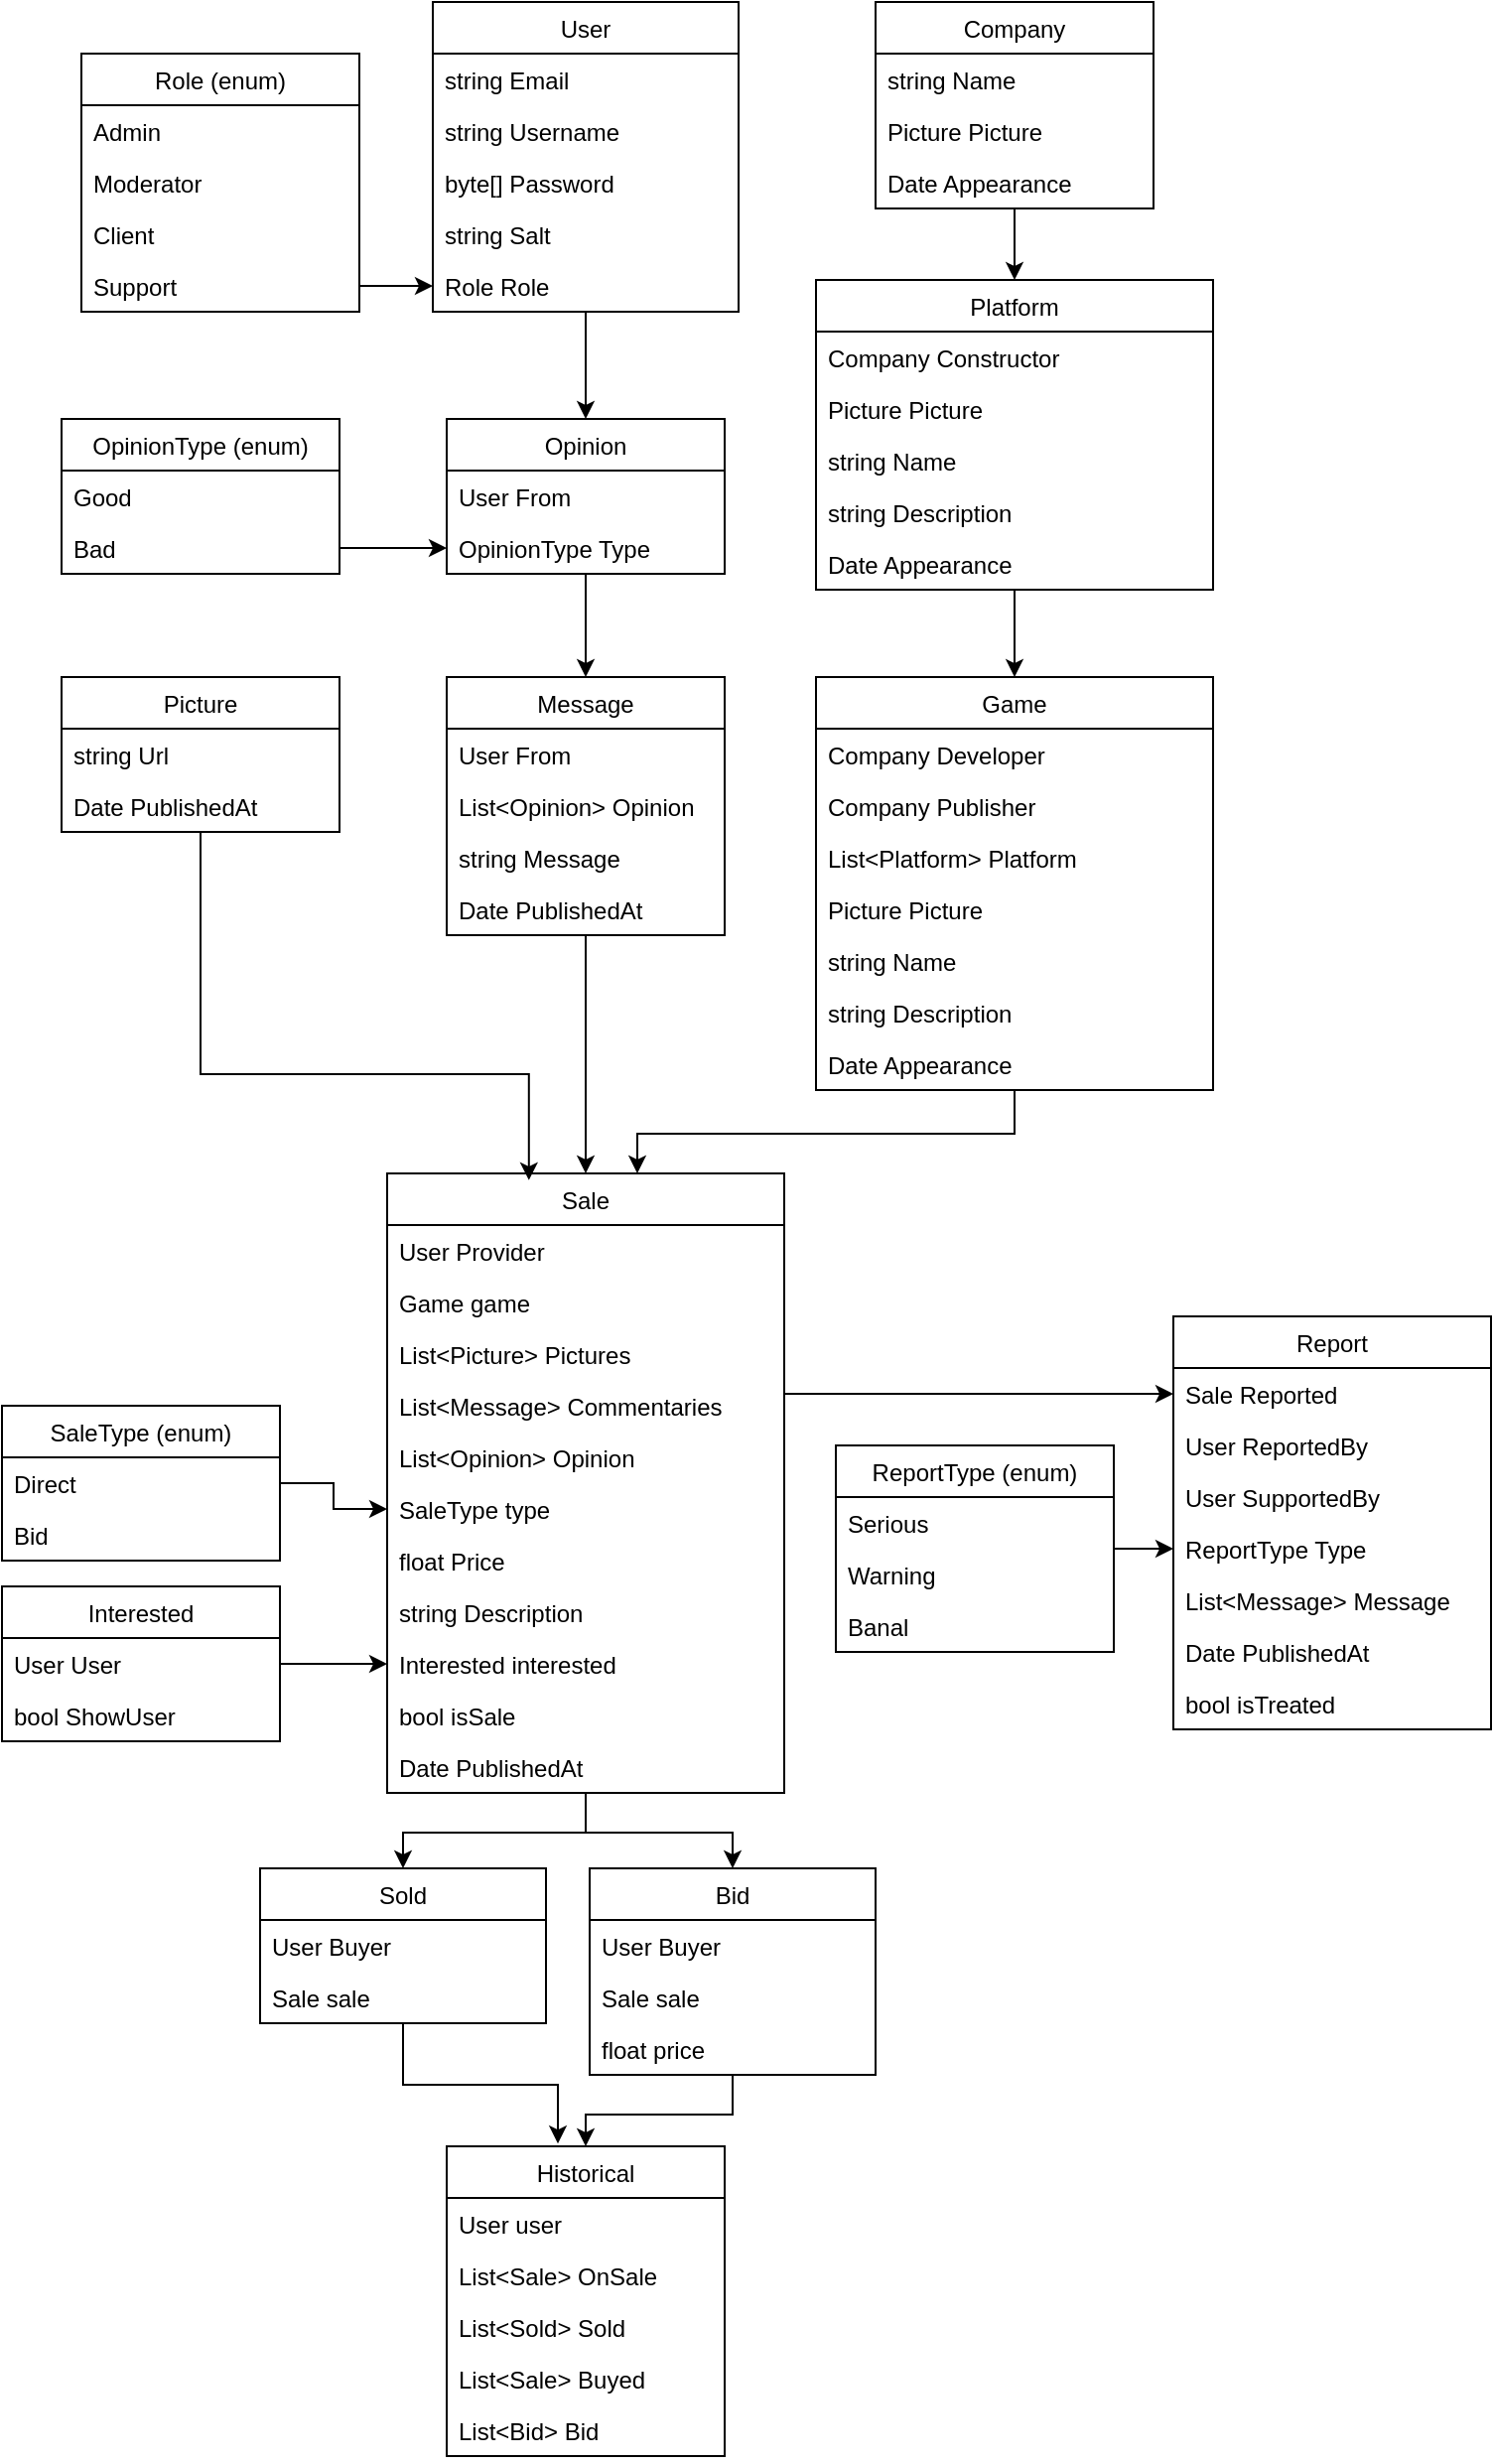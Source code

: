 <mxfile version="14.9.4" type="device"><diagram id="CEKAFxvbI02NU6FzPHKI" name="Page-1"><mxGraphModel dx="677" dy="378" grid="1" gridSize="10" guides="1" tooltips="1" connect="1" arrows="1" fold="1" page="1" pageScale="1" pageWidth="827" pageHeight="1169" math="0" shadow="0"><root><mxCell id="0"/><mxCell id="1" parent="0"/><mxCell id="6VuKeaSNESICk0ARf6II-124" style="edgeStyle=orthogonalEdgeStyle;rounded=0;orthogonalLoop=1;jettySize=auto;html=1;" edge="1" parent="1" source="6VuKeaSNESICk0ARf6II-13" target="6VuKeaSNESICk0ARf6II-59"><mxGeometry relative="1" as="geometry"/></mxCell><mxCell id="6VuKeaSNESICk0ARf6II-13" value="User" style="swimlane;fontStyle=0;childLayout=stackLayout;horizontal=1;startSize=26;horizontalStack=0;resizeParent=1;resizeParentMax=0;resizeLast=0;collapsible=1;marginBottom=0;" vertex="1" parent="1"><mxGeometry x="367" y="30" width="154" height="156" as="geometry"/></mxCell><mxCell id="6VuKeaSNESICk0ARf6II-14" value="string Email" style="text;strokeColor=none;fillColor=none;align=left;verticalAlign=top;spacingLeft=4;spacingRight=4;overflow=hidden;rotatable=0;points=[[0,0.5],[1,0.5]];portConstraint=eastwest;" vertex="1" parent="6VuKeaSNESICk0ARf6II-13"><mxGeometry y="26" width="154" height="26" as="geometry"/></mxCell><mxCell id="6VuKeaSNESICk0ARf6II-15" value="string Username" style="text;strokeColor=none;fillColor=none;align=left;verticalAlign=top;spacingLeft=4;spacingRight=4;overflow=hidden;rotatable=0;points=[[0,0.5],[1,0.5]];portConstraint=eastwest;" vertex="1" parent="6VuKeaSNESICk0ARf6II-13"><mxGeometry y="52" width="154" height="26" as="geometry"/></mxCell><mxCell id="6VuKeaSNESICk0ARf6II-16" value="byte[] Password" style="text;strokeColor=none;fillColor=none;align=left;verticalAlign=top;spacingLeft=4;spacingRight=4;overflow=hidden;rotatable=0;points=[[0,0.5],[1,0.5]];portConstraint=eastwest;" vertex="1" parent="6VuKeaSNESICk0ARf6II-13"><mxGeometry y="78" width="154" height="26" as="geometry"/></mxCell><mxCell id="6VuKeaSNESICk0ARf6II-122" value="string Salt" style="text;strokeColor=none;fillColor=none;align=left;verticalAlign=top;spacingLeft=4;spacingRight=4;overflow=hidden;rotatable=0;points=[[0,0.5],[1,0.5]];portConstraint=eastwest;" vertex="1" parent="6VuKeaSNESICk0ARf6II-13"><mxGeometry y="104" width="154" height="26" as="geometry"/></mxCell><mxCell id="6VuKeaSNESICk0ARf6II-17" value="Role Role" style="text;strokeColor=none;fillColor=none;align=left;verticalAlign=top;spacingLeft=4;spacingRight=4;overflow=hidden;rotatable=0;points=[[0,0.5],[1,0.5]];portConstraint=eastwest;" vertex="1" parent="6VuKeaSNESICk0ARf6II-13"><mxGeometry y="130" width="154" height="26" as="geometry"/></mxCell><mxCell id="6VuKeaSNESICk0ARf6II-22" value="Role (enum)" style="swimlane;fontStyle=0;childLayout=stackLayout;horizontal=1;startSize=26;horizontalStack=0;resizeParent=1;resizeParentMax=0;resizeLast=0;collapsible=1;marginBottom=0;" vertex="1" parent="1"><mxGeometry x="190" y="56" width="140" height="130" as="geometry"/></mxCell><mxCell id="6VuKeaSNESICk0ARf6II-23" value="Admin" style="text;strokeColor=none;fillColor=none;align=left;verticalAlign=top;spacingLeft=4;spacingRight=4;overflow=hidden;rotatable=0;points=[[0,0.5],[1,0.5]];portConstraint=eastwest;" vertex="1" parent="6VuKeaSNESICk0ARf6II-22"><mxGeometry y="26" width="140" height="26" as="geometry"/></mxCell><mxCell id="6VuKeaSNESICk0ARf6II-24" value="Moderator" style="text;strokeColor=none;fillColor=none;align=left;verticalAlign=top;spacingLeft=4;spacingRight=4;overflow=hidden;rotatable=0;points=[[0,0.5],[1,0.5]];portConstraint=eastwest;" vertex="1" parent="6VuKeaSNESICk0ARf6II-22"><mxGeometry y="52" width="140" height="26" as="geometry"/></mxCell><mxCell id="6VuKeaSNESICk0ARf6II-25" value="Client" style="text;strokeColor=none;fillColor=none;align=left;verticalAlign=top;spacingLeft=4;spacingRight=4;overflow=hidden;rotatable=0;points=[[0,0.5],[1,0.5]];portConstraint=eastwest;" vertex="1" parent="6VuKeaSNESICk0ARf6II-22"><mxGeometry y="78" width="140" height="26" as="geometry"/></mxCell><mxCell id="6VuKeaSNESICk0ARf6II-28" value="Support" style="text;strokeColor=none;fillColor=none;align=left;verticalAlign=top;spacingLeft=4;spacingRight=4;overflow=hidden;rotatable=0;points=[[0,0.5],[1,0.5]];portConstraint=eastwest;" vertex="1" parent="6VuKeaSNESICk0ARf6II-22"><mxGeometry y="104" width="140" height="26" as="geometry"/></mxCell><mxCell id="6VuKeaSNESICk0ARf6II-27" value="" style="endArrow=classic;html=1;exitX=1;exitY=0.5;exitDx=0;exitDy=0;entryX=0;entryY=0.5;entryDx=0;entryDy=0;" edge="1" parent="1" source="6VuKeaSNESICk0ARf6II-28" target="6VuKeaSNESICk0ARf6II-17"><mxGeometry width="50" height="50" relative="1" as="geometry"><mxPoint x="320" y="120" as="sourcePoint"/><mxPoint x="370" y="70" as="targetPoint"/></mxGeometry></mxCell><mxCell id="6VuKeaSNESICk0ARf6II-33" value="Historical" style="swimlane;fontStyle=0;childLayout=stackLayout;horizontal=1;startSize=26;horizontalStack=0;resizeParent=1;resizeParentMax=0;resizeLast=0;collapsible=1;marginBottom=0;" vertex="1" parent="1"><mxGeometry x="374" y="1110" width="140" height="156" as="geometry"/></mxCell><mxCell id="6VuKeaSNESICk0ARf6II-34" value="User user" style="text;strokeColor=none;fillColor=none;align=left;verticalAlign=top;spacingLeft=4;spacingRight=4;overflow=hidden;rotatable=0;points=[[0,0.5],[1,0.5]];portConstraint=eastwest;" vertex="1" parent="6VuKeaSNESICk0ARf6II-33"><mxGeometry y="26" width="140" height="26" as="geometry"/></mxCell><mxCell id="6VuKeaSNESICk0ARf6II-35" value="List&lt;Sale&gt; OnSale" style="text;strokeColor=none;fillColor=none;align=left;verticalAlign=top;spacingLeft=4;spacingRight=4;overflow=hidden;rotatable=0;points=[[0,0.5],[1,0.5]];portConstraint=eastwest;" vertex="1" parent="6VuKeaSNESICk0ARf6II-33"><mxGeometry y="52" width="140" height="26" as="geometry"/></mxCell><mxCell id="6VuKeaSNESICk0ARf6II-207" value="List&lt;Sold&gt; Sold" style="text;strokeColor=none;fillColor=none;align=left;verticalAlign=top;spacingLeft=4;spacingRight=4;overflow=hidden;rotatable=0;points=[[0,0.5],[1,0.5]];portConstraint=eastwest;" vertex="1" parent="6VuKeaSNESICk0ARf6II-33"><mxGeometry y="78" width="140" height="26" as="geometry"/></mxCell><mxCell id="6VuKeaSNESICk0ARf6II-36" value="List&lt;Sale&gt; Buyed" style="text;strokeColor=none;fillColor=none;align=left;verticalAlign=top;spacingLeft=4;spacingRight=4;overflow=hidden;rotatable=0;points=[[0,0.5],[1,0.5]];portConstraint=eastwest;" vertex="1" parent="6VuKeaSNESICk0ARf6II-33"><mxGeometry y="104" width="140" height="26" as="geometry"/></mxCell><mxCell id="6VuKeaSNESICk0ARf6II-202" value="List&lt;Bid&gt; Bid" style="text;strokeColor=none;fillColor=none;align=left;verticalAlign=top;spacingLeft=4;spacingRight=4;overflow=hidden;rotatable=0;points=[[0,0.5],[1,0.5]];portConstraint=eastwest;" vertex="1" parent="6VuKeaSNESICk0ARf6II-33"><mxGeometry y="130" width="140" height="26" as="geometry"/></mxCell><mxCell id="6VuKeaSNESICk0ARf6II-175" style="edgeStyle=orthogonalEdgeStyle;rounded=0;orthogonalLoop=1;jettySize=auto;html=1;entryX=0.5;entryY=0;entryDx=0;entryDy=0;" edge="1" parent="1" source="6VuKeaSNESICk0ARf6II-38" target="6VuKeaSNESICk0ARf6II-44"><mxGeometry relative="1" as="geometry"/></mxCell><mxCell id="6VuKeaSNESICk0ARf6II-185" style="edgeStyle=orthogonalEdgeStyle;rounded=0;orthogonalLoop=1;jettySize=auto;html=1;" edge="1" parent="1" source="6VuKeaSNESICk0ARf6II-38" target="6VuKeaSNESICk0ARf6II-141"><mxGeometry relative="1" as="geometry"><Array as="points"><mxPoint x="600" y="731"/><mxPoint x="600" y="731"/></Array></mxGeometry></mxCell><mxCell id="6VuKeaSNESICk0ARf6II-208" style="edgeStyle=orthogonalEdgeStyle;rounded=0;orthogonalLoop=1;jettySize=auto;html=1;entryX=0.5;entryY=0;entryDx=0;entryDy=0;" edge="1" parent="1" source="6VuKeaSNESICk0ARf6II-38" target="6VuKeaSNESICk0ARf6II-203"><mxGeometry relative="1" as="geometry"/></mxCell><mxCell id="6VuKeaSNESICk0ARf6II-38" value="Sale" style="swimlane;fontStyle=0;childLayout=stackLayout;horizontal=1;startSize=26;horizontalStack=0;resizeParent=1;resizeParentMax=0;resizeLast=0;collapsible=1;marginBottom=0;" vertex="1" parent="1"><mxGeometry x="344" y="620" width="200" height="312" as="geometry"/></mxCell><mxCell id="6VuKeaSNESICk0ARf6II-39" value="User Provider" style="text;strokeColor=none;fillColor=none;align=left;verticalAlign=top;spacingLeft=4;spacingRight=4;overflow=hidden;rotatable=0;points=[[0,0.5],[1,0.5]];portConstraint=eastwest;" vertex="1" parent="6VuKeaSNESICk0ARf6II-38"><mxGeometry y="26" width="200" height="26" as="geometry"/></mxCell><mxCell id="6VuKeaSNESICk0ARf6II-40" value="Game game" style="text;strokeColor=none;fillColor=none;align=left;verticalAlign=top;spacingLeft=4;spacingRight=4;overflow=hidden;rotatable=0;points=[[0,0.5],[1,0.5]];portConstraint=eastwest;" vertex="1" parent="6VuKeaSNESICk0ARf6II-38"><mxGeometry y="52" width="200" height="26" as="geometry"/></mxCell><mxCell id="6VuKeaSNESICk0ARf6II-41" value="List&lt;Picture&gt; Pictures" style="text;strokeColor=none;fillColor=none;align=left;verticalAlign=top;spacingLeft=4;spacingRight=4;overflow=hidden;rotatable=0;points=[[0,0.5],[1,0.5]];portConstraint=eastwest;" vertex="1" parent="6VuKeaSNESICk0ARf6II-38"><mxGeometry y="78" width="200" height="26" as="geometry"/></mxCell><mxCell id="6VuKeaSNESICk0ARf6II-50" value="List&lt;Message&gt; Commentaries" style="text;strokeColor=none;fillColor=none;align=left;verticalAlign=top;spacingLeft=4;spacingRight=4;overflow=hidden;rotatable=0;points=[[0,0.5],[1,0.5]];portConstraint=eastwest;" vertex="1" parent="6VuKeaSNESICk0ARf6II-38"><mxGeometry y="104" width="200" height="26" as="geometry"/></mxCell><mxCell id="6VuKeaSNESICk0ARf6II-196" value="List&lt;Opinion&gt; Opinion" style="text;strokeColor=none;fillColor=none;align=left;verticalAlign=top;spacingLeft=4;spacingRight=4;overflow=hidden;rotatable=0;points=[[0,0.5],[1,0.5]];portConstraint=eastwest;" vertex="1" parent="6VuKeaSNESICk0ARf6II-38"><mxGeometry y="130" width="200" height="26" as="geometry"/></mxCell><mxCell id="6VuKeaSNESICk0ARf6II-147" value="SaleType type" style="text;strokeColor=none;fillColor=none;align=left;verticalAlign=top;spacingLeft=4;spacingRight=4;overflow=hidden;rotatable=0;points=[[0,0.5],[1,0.5]];portConstraint=eastwest;" vertex="1" parent="6VuKeaSNESICk0ARf6II-38"><mxGeometry y="156" width="200" height="26" as="geometry"/></mxCell><mxCell id="6VuKeaSNESICk0ARf6II-178" value="float Price" style="text;strokeColor=none;fillColor=none;align=left;verticalAlign=top;spacingLeft=4;spacingRight=4;overflow=hidden;rotatable=0;points=[[0,0.5],[1,0.5]];portConstraint=eastwest;" vertex="1" parent="6VuKeaSNESICk0ARf6II-38"><mxGeometry y="182" width="200" height="26" as="geometry"/></mxCell><mxCell id="6VuKeaSNESICk0ARf6II-42" value="string Description" style="text;strokeColor=none;fillColor=none;align=left;verticalAlign=top;spacingLeft=4;spacingRight=4;overflow=hidden;rotatable=0;points=[[0,0.5],[1,0.5]];portConstraint=eastwest;" vertex="1" parent="6VuKeaSNESICk0ARf6II-38"><mxGeometry y="208" width="200" height="26" as="geometry"/></mxCell><mxCell id="6VuKeaSNESICk0ARf6II-200" value="Interested interested" style="text;strokeColor=none;fillColor=none;align=left;verticalAlign=top;spacingLeft=4;spacingRight=4;overflow=hidden;rotatable=0;points=[[0,0.5],[1,0.5]];portConstraint=eastwest;" vertex="1" parent="6VuKeaSNESICk0ARf6II-38"><mxGeometry y="234" width="200" height="26" as="geometry"/></mxCell><mxCell id="6VuKeaSNESICk0ARf6II-154" value="bool isSale" style="text;strokeColor=none;fillColor=none;align=left;verticalAlign=top;spacingLeft=4;spacingRight=4;overflow=hidden;rotatable=0;points=[[0,0.5],[1,0.5]];portConstraint=eastwest;" vertex="1" parent="6VuKeaSNESICk0ARf6II-38"><mxGeometry y="260" width="200" height="26" as="geometry"/></mxCell><mxCell id="6VuKeaSNESICk0ARf6II-197" value="Date PublishedAt" style="text;strokeColor=none;fillColor=none;align=left;verticalAlign=top;spacingLeft=4;spacingRight=4;overflow=hidden;rotatable=0;points=[[0,0.5],[1,0.5]];portConstraint=eastwest;" vertex="1" parent="6VuKeaSNESICk0ARf6II-38"><mxGeometry y="286" width="200" height="26" as="geometry"/></mxCell><mxCell id="6VuKeaSNESICk0ARf6II-173" style="edgeStyle=orthogonalEdgeStyle;rounded=0;orthogonalLoop=1;jettySize=auto;html=1;entryX=0.5;entryY=0;entryDx=0;entryDy=0;" edge="1" parent="1" source="6VuKeaSNESICk0ARf6II-44" target="6VuKeaSNESICk0ARf6II-33"><mxGeometry relative="1" as="geometry"/></mxCell><mxCell id="6VuKeaSNESICk0ARf6II-44" value="Bid" style="swimlane;fontStyle=0;childLayout=stackLayout;horizontal=1;startSize=26;horizontalStack=0;resizeParent=1;resizeParentMax=0;resizeLast=0;collapsible=1;marginBottom=0;" vertex="1" parent="1"><mxGeometry x="446" y="970" width="144" height="104" as="geometry"/></mxCell><mxCell id="6VuKeaSNESICk0ARf6II-45" value="User Buyer" style="text;strokeColor=none;fillColor=none;align=left;verticalAlign=top;spacingLeft=4;spacingRight=4;overflow=hidden;rotatable=0;points=[[0,0.5],[1,0.5]];portConstraint=eastwest;" vertex="1" parent="6VuKeaSNESICk0ARf6II-44"><mxGeometry y="26" width="144" height="26" as="geometry"/></mxCell><mxCell id="6VuKeaSNESICk0ARf6II-46" value="Sale sale" style="text;strokeColor=none;fillColor=none;align=left;verticalAlign=top;spacingLeft=4;spacingRight=4;overflow=hidden;rotatable=0;points=[[0,0.5],[1,0.5]];portConstraint=eastwest;" vertex="1" parent="6VuKeaSNESICk0ARf6II-44"><mxGeometry y="52" width="144" height="26" as="geometry"/></mxCell><mxCell id="6VuKeaSNESICk0ARf6II-206" value="float price" style="text;strokeColor=none;fillColor=none;align=left;verticalAlign=top;spacingLeft=4;spacingRight=4;overflow=hidden;rotatable=0;points=[[0,0.5],[1,0.5]];portConstraint=eastwest;" vertex="1" parent="6VuKeaSNESICk0ARf6II-44"><mxGeometry y="78" width="144" height="26" as="geometry"/></mxCell><mxCell id="6VuKeaSNESICk0ARf6II-94" style="edgeStyle=orthogonalEdgeStyle;rounded=0;orthogonalLoop=1;jettySize=auto;html=1;entryX=0.5;entryY=0;entryDx=0;entryDy=0;" edge="1" parent="1" source="6VuKeaSNESICk0ARf6II-59" target="6VuKeaSNESICk0ARf6II-74"><mxGeometry relative="1" as="geometry"/></mxCell><mxCell id="6VuKeaSNESICk0ARf6II-59" value="Opinion" style="swimlane;fontStyle=0;childLayout=stackLayout;horizontal=1;startSize=26;horizontalStack=0;resizeParent=1;resizeParentMax=0;resizeLast=0;collapsible=1;marginBottom=0;" vertex="1" parent="1"><mxGeometry x="374" y="240" width="140" height="78" as="geometry"/></mxCell><mxCell id="6VuKeaSNESICk0ARf6II-60" value="User From" style="text;strokeColor=none;fillColor=none;align=left;verticalAlign=top;spacingLeft=4;spacingRight=4;overflow=hidden;rotatable=0;points=[[0,0.5],[1,0.5]];portConstraint=eastwest;" vertex="1" parent="6VuKeaSNESICk0ARf6II-59"><mxGeometry y="26" width="140" height="26" as="geometry"/></mxCell><mxCell id="6VuKeaSNESICk0ARf6II-61" value="OpinionType Type" style="text;strokeColor=none;fillColor=none;align=left;verticalAlign=top;spacingLeft=4;spacingRight=4;overflow=hidden;rotatable=0;points=[[0,0.5],[1,0.5]];portConstraint=eastwest;" vertex="1" parent="6VuKeaSNESICk0ARf6II-59"><mxGeometry y="52" width="140" height="26" as="geometry"/></mxCell><mxCell id="6VuKeaSNESICk0ARf6II-67" value="OpinionType (enum)" style="swimlane;fontStyle=0;childLayout=stackLayout;horizontal=1;startSize=26;horizontalStack=0;resizeParent=1;resizeParentMax=0;resizeLast=0;collapsible=1;marginBottom=0;" vertex="1" parent="1"><mxGeometry x="180" y="240" width="140" height="78" as="geometry"/></mxCell><mxCell id="6VuKeaSNESICk0ARf6II-68" value="Good" style="text;strokeColor=none;fillColor=none;align=left;verticalAlign=top;spacingLeft=4;spacingRight=4;overflow=hidden;rotatable=0;points=[[0,0.5],[1,0.5]];portConstraint=eastwest;" vertex="1" parent="6VuKeaSNESICk0ARf6II-67"><mxGeometry y="26" width="140" height="26" as="geometry"/></mxCell><mxCell id="6VuKeaSNESICk0ARf6II-69" value="Bad" style="text;strokeColor=none;fillColor=none;align=left;verticalAlign=top;spacingLeft=4;spacingRight=4;overflow=hidden;rotatable=0;points=[[0,0.5],[1,0.5]];portConstraint=eastwest;" vertex="1" parent="6VuKeaSNESICk0ARf6II-67"><mxGeometry y="52" width="140" height="26" as="geometry"/></mxCell><mxCell id="6VuKeaSNESICk0ARf6II-72" value="" style="endArrow=classic;html=1;exitX=1;exitY=0.5;exitDx=0;exitDy=0;entryX=0;entryY=0.5;entryDx=0;entryDy=0;" edge="1" parent="1" source="6VuKeaSNESICk0ARf6II-69" target="6VuKeaSNESICk0ARf6II-61"><mxGeometry width="50" height="50" relative="1" as="geometry"><mxPoint x="290" y="187" as="sourcePoint"/><mxPoint x="370" y="187" as="targetPoint"/></mxGeometry></mxCell><mxCell id="6VuKeaSNESICk0ARf6II-177" style="edgeStyle=orthogonalEdgeStyle;rounded=0;orthogonalLoop=1;jettySize=auto;html=1;entryX=0.5;entryY=0;entryDx=0;entryDy=0;" edge="1" parent="1" source="6VuKeaSNESICk0ARf6II-74" target="6VuKeaSNESICk0ARf6II-38"><mxGeometry relative="1" as="geometry"/></mxCell><mxCell id="6VuKeaSNESICk0ARf6II-74" value="Message" style="swimlane;fontStyle=0;childLayout=stackLayout;horizontal=1;startSize=26;horizontalStack=0;resizeParent=1;resizeParentMax=0;resizeLast=0;collapsible=1;marginBottom=0;" vertex="1" parent="1"><mxGeometry x="374" y="370" width="140" height="130" as="geometry"/></mxCell><mxCell id="6VuKeaSNESICk0ARf6II-75" value="User From" style="text;strokeColor=none;fillColor=none;align=left;verticalAlign=top;spacingLeft=4;spacingRight=4;overflow=hidden;rotatable=0;points=[[0,0.5],[1,0.5]];portConstraint=eastwest;" vertex="1" parent="6VuKeaSNESICk0ARf6II-74"><mxGeometry y="26" width="140" height="26" as="geometry"/></mxCell><mxCell id="6VuKeaSNESICk0ARf6II-76" value="List&lt;Opinion&gt; Opinion" style="text;strokeColor=none;fillColor=none;align=left;verticalAlign=top;spacingLeft=4;spacingRight=4;overflow=hidden;rotatable=0;points=[[0,0.5],[1,0.5]];portConstraint=eastwest;" vertex="1" parent="6VuKeaSNESICk0ARf6II-74"><mxGeometry y="52" width="140" height="26" as="geometry"/></mxCell><mxCell id="6VuKeaSNESICk0ARf6II-77" value="string Message" style="text;strokeColor=none;fillColor=none;align=left;verticalAlign=top;spacingLeft=4;spacingRight=4;overflow=hidden;rotatable=0;points=[[0,0.5],[1,0.5]];portConstraint=eastwest;" vertex="1" parent="6VuKeaSNESICk0ARf6II-74"><mxGeometry y="78" width="140" height="26" as="geometry"/></mxCell><mxCell id="6VuKeaSNESICk0ARf6II-160" value="Date PublishedAt" style="text;strokeColor=none;fillColor=none;align=left;verticalAlign=top;spacingLeft=4;spacingRight=4;overflow=hidden;rotatable=0;points=[[0,0.5],[1,0.5]];portConstraint=eastwest;" vertex="1" parent="6VuKeaSNESICk0ARf6II-74"><mxGeometry y="104" width="140" height="26" as="geometry"/></mxCell><mxCell id="6VuKeaSNESICk0ARf6II-109" style="edgeStyle=orthogonalEdgeStyle;rounded=0;orthogonalLoop=1;jettySize=auto;html=1;entryX=0.5;entryY=0;entryDx=0;entryDy=0;" edge="1" parent="1" source="6VuKeaSNESICk0ARf6II-97" target="6VuKeaSNESICk0ARf6II-100"><mxGeometry relative="1" as="geometry"/></mxCell><mxCell id="6VuKeaSNESICk0ARf6II-97" value="Company" style="swimlane;fontStyle=0;childLayout=stackLayout;horizontal=1;startSize=26;horizontalStack=0;resizeParent=1;resizeParentMax=0;resizeLast=0;collapsible=1;marginBottom=0;" vertex="1" parent="1"><mxGeometry x="590" y="30" width="140" height="104" as="geometry"/></mxCell><mxCell id="6VuKeaSNESICk0ARf6II-98" value="string Name" style="text;strokeColor=none;fillColor=none;align=left;verticalAlign=top;spacingLeft=4;spacingRight=4;overflow=hidden;rotatable=0;points=[[0,0.5],[1,0.5]];portConstraint=eastwest;" vertex="1" parent="6VuKeaSNESICk0ARf6II-97"><mxGeometry y="26" width="140" height="26" as="geometry"/></mxCell><mxCell id="6VuKeaSNESICk0ARf6II-155" value="Picture Picture" style="text;strokeColor=none;fillColor=none;align=left;verticalAlign=top;spacingLeft=4;spacingRight=4;overflow=hidden;rotatable=0;points=[[0,0.5],[1,0.5]];portConstraint=eastwest;" vertex="1" parent="6VuKeaSNESICk0ARf6II-97"><mxGeometry y="52" width="140" height="26" as="geometry"/></mxCell><mxCell id="6VuKeaSNESICk0ARf6II-107" value="Date Appearance" style="text;strokeColor=none;fillColor=none;align=left;verticalAlign=top;spacingLeft=4;spacingRight=4;overflow=hidden;rotatable=0;points=[[0,0.5],[1,0.5]];portConstraint=eastwest;" vertex="1" parent="6VuKeaSNESICk0ARf6II-97"><mxGeometry y="78" width="140" height="26" as="geometry"/></mxCell><mxCell id="6VuKeaSNESICk0ARf6II-116" style="edgeStyle=orthogonalEdgeStyle;rounded=0;orthogonalLoop=1;jettySize=auto;html=1;entryX=0.5;entryY=0;entryDx=0;entryDy=0;" edge="1" parent="1" source="6VuKeaSNESICk0ARf6II-100" target="6VuKeaSNESICk0ARf6II-110"><mxGeometry relative="1" as="geometry"/></mxCell><mxCell id="6VuKeaSNESICk0ARf6II-100" value="Platform" style="swimlane;fontStyle=0;childLayout=stackLayout;horizontal=1;startSize=26;horizontalStack=0;resizeParent=1;resizeParentMax=0;resizeLast=0;collapsible=1;marginBottom=0;" vertex="1" parent="1"><mxGeometry x="560" y="170" width="200" height="156" as="geometry"/></mxCell><mxCell id="6VuKeaSNESICk0ARf6II-106" value="Company Constructor" style="text;strokeColor=none;fillColor=none;align=left;verticalAlign=top;spacingLeft=4;spacingRight=4;overflow=hidden;rotatable=0;points=[[0,0.5],[1,0.5]];portConstraint=eastwest;" vertex="1" parent="6VuKeaSNESICk0ARf6II-100"><mxGeometry y="26" width="200" height="26" as="geometry"/></mxCell><mxCell id="6VuKeaSNESICk0ARf6II-128" value="Picture Picture" style="text;strokeColor=none;fillColor=none;align=left;verticalAlign=top;spacingLeft=4;spacingRight=4;overflow=hidden;rotatable=0;points=[[0,0.5],[1,0.5]];portConstraint=eastwest;" vertex="1" parent="6VuKeaSNESICk0ARf6II-100"><mxGeometry y="52" width="200" height="26" as="geometry"/></mxCell><mxCell id="6VuKeaSNESICk0ARf6II-102" value="string Name" style="text;strokeColor=none;fillColor=none;align=left;verticalAlign=top;spacingLeft=4;spacingRight=4;overflow=hidden;rotatable=0;points=[[0,0.5],[1,0.5]];portConstraint=eastwest;" vertex="1" parent="6VuKeaSNESICk0ARf6II-100"><mxGeometry y="78" width="200" height="26" as="geometry"/></mxCell><mxCell id="6VuKeaSNESICk0ARf6II-103" value="string Description" style="text;strokeColor=none;fillColor=none;align=left;verticalAlign=top;spacingLeft=4;spacingRight=4;overflow=hidden;rotatable=0;points=[[0,0.5],[1,0.5]];portConstraint=eastwest;" vertex="1" parent="6VuKeaSNESICk0ARf6II-100"><mxGeometry y="104" width="200" height="26" as="geometry"/></mxCell><mxCell id="6VuKeaSNESICk0ARf6II-105" value="Date Appearance" style="text;strokeColor=none;fillColor=none;align=left;verticalAlign=top;spacingLeft=4;spacingRight=4;overflow=hidden;rotatable=0;points=[[0,0.5],[1,0.5]];portConstraint=eastwest;" vertex="1" parent="6VuKeaSNESICk0ARf6II-100"><mxGeometry y="130" width="200" height="26" as="geometry"/></mxCell><mxCell id="6VuKeaSNESICk0ARf6II-201" style="edgeStyle=orthogonalEdgeStyle;rounded=0;orthogonalLoop=1;jettySize=auto;html=1;entryX=0.63;entryY=0;entryDx=0;entryDy=0;entryPerimeter=0;" edge="1" parent="1" source="6VuKeaSNESICk0ARf6II-110" target="6VuKeaSNESICk0ARf6II-38"><mxGeometry relative="1" as="geometry"><Array as="points"><mxPoint x="660" y="600"/><mxPoint x="470" y="600"/></Array></mxGeometry></mxCell><mxCell id="6VuKeaSNESICk0ARf6II-110" value="Game" style="swimlane;fontStyle=0;childLayout=stackLayout;horizontal=1;startSize=26;horizontalStack=0;resizeParent=1;resizeParentMax=0;resizeLast=0;collapsible=1;marginBottom=0;" vertex="1" parent="1"><mxGeometry x="560" y="370" width="200" height="208" as="geometry"/></mxCell><mxCell id="6VuKeaSNESICk0ARf6II-111" value="Company Developer" style="text;strokeColor=none;fillColor=none;align=left;verticalAlign=top;spacingLeft=4;spacingRight=4;overflow=hidden;rotatable=0;points=[[0,0.5],[1,0.5]];portConstraint=eastwest;" vertex="1" parent="6VuKeaSNESICk0ARf6II-110"><mxGeometry y="26" width="200" height="26" as="geometry"/></mxCell><mxCell id="6VuKeaSNESICk0ARf6II-115" value="Company Publisher" style="text;strokeColor=none;fillColor=none;align=left;verticalAlign=top;spacingLeft=4;spacingRight=4;overflow=hidden;rotatable=0;points=[[0,0.5],[1,0.5]];portConstraint=eastwest;" vertex="1" parent="6VuKeaSNESICk0ARf6II-110"><mxGeometry y="52" width="200" height="26" as="geometry"/></mxCell><mxCell id="6VuKeaSNESICk0ARf6II-118" value="List&lt;Platform&gt; Platform" style="text;strokeColor=none;fillColor=none;align=left;verticalAlign=top;spacingLeft=4;spacingRight=4;overflow=hidden;rotatable=0;points=[[0,0.5],[1,0.5]];portConstraint=eastwest;" vertex="1" parent="6VuKeaSNESICk0ARf6II-110"><mxGeometry y="78" width="200" height="26" as="geometry"/></mxCell><mxCell id="6VuKeaSNESICk0ARf6II-129" value="Picture Picture" style="text;strokeColor=none;fillColor=none;align=left;verticalAlign=top;spacingLeft=4;spacingRight=4;overflow=hidden;rotatable=0;points=[[0,0.5],[1,0.5]];portConstraint=eastwest;" vertex="1" parent="6VuKeaSNESICk0ARf6II-110"><mxGeometry y="104" width="200" height="26" as="geometry"/></mxCell><mxCell id="6VuKeaSNESICk0ARf6II-112" value="string Name" style="text;strokeColor=none;fillColor=none;align=left;verticalAlign=top;spacingLeft=4;spacingRight=4;overflow=hidden;rotatable=0;points=[[0,0.5],[1,0.5]];portConstraint=eastwest;" vertex="1" parent="6VuKeaSNESICk0ARf6II-110"><mxGeometry y="130" width="200" height="26" as="geometry"/></mxCell><mxCell id="6VuKeaSNESICk0ARf6II-113" value="string Description" style="text;strokeColor=none;fillColor=none;align=left;verticalAlign=top;spacingLeft=4;spacingRight=4;overflow=hidden;rotatable=0;points=[[0,0.5],[1,0.5]];portConstraint=eastwest;" vertex="1" parent="6VuKeaSNESICk0ARf6II-110"><mxGeometry y="156" width="200" height="26" as="geometry"/></mxCell><mxCell id="6VuKeaSNESICk0ARf6II-114" value="Date Appearance" style="text;strokeColor=none;fillColor=none;align=left;verticalAlign=top;spacingLeft=4;spacingRight=4;overflow=hidden;rotatable=0;points=[[0,0.5],[1,0.5]];portConstraint=eastwest;" vertex="1" parent="6VuKeaSNESICk0ARf6II-110"><mxGeometry y="182" width="200" height="26" as="geometry"/></mxCell><mxCell id="6VuKeaSNESICk0ARf6II-140" value="Report" style="swimlane;fontStyle=0;childLayout=stackLayout;horizontal=1;startSize=26;horizontalStack=0;resizeParent=1;resizeParentMax=0;resizeLast=0;collapsible=1;marginBottom=0;" vertex="1" parent="1"><mxGeometry x="740" y="692" width="160" height="208" as="geometry"><mxRectangle x="600" y="692" width="70" height="26" as="alternateBounds"/></mxGeometry></mxCell><mxCell id="6VuKeaSNESICk0ARf6II-141" value="Sale Reported" style="text;strokeColor=none;fillColor=none;align=left;verticalAlign=top;spacingLeft=4;spacingRight=4;overflow=hidden;rotatable=0;points=[[0,0.5],[1,0.5]];portConstraint=eastwest;" vertex="1" parent="6VuKeaSNESICk0ARf6II-140"><mxGeometry y="26" width="160" height="26" as="geometry"/></mxCell><mxCell id="6VuKeaSNESICk0ARf6II-187" value="User ReportedBy" style="text;strokeColor=none;fillColor=none;align=left;verticalAlign=top;spacingLeft=4;spacingRight=4;overflow=hidden;rotatable=0;points=[[0,0.5],[1,0.5]];portConstraint=eastwest;" vertex="1" parent="6VuKeaSNESICk0ARf6II-140"><mxGeometry y="52" width="160" height="26" as="geometry"/></mxCell><mxCell id="6VuKeaSNESICk0ARf6II-188" value="User SupportedBy" style="text;strokeColor=none;fillColor=none;align=left;verticalAlign=top;spacingLeft=4;spacingRight=4;overflow=hidden;rotatable=0;points=[[0,0.5],[1,0.5]];portConstraint=eastwest;" vertex="1" parent="6VuKeaSNESICk0ARf6II-140"><mxGeometry y="78" width="160" height="26" as="geometry"/></mxCell><mxCell id="6VuKeaSNESICk0ARf6II-162" value="ReportType Type" style="text;strokeColor=none;fillColor=none;align=left;verticalAlign=top;spacingLeft=4;spacingRight=4;overflow=hidden;rotatable=0;points=[[0,0.5],[1,0.5]];portConstraint=eastwest;" vertex="1" parent="6VuKeaSNESICk0ARf6II-140"><mxGeometry y="104" width="160" height="26" as="geometry"/></mxCell><mxCell id="6VuKeaSNESICk0ARf6II-142" value="List&lt;Message&gt; Message" style="text;strokeColor=none;fillColor=none;align=left;verticalAlign=top;spacingLeft=4;spacingRight=4;overflow=hidden;rotatable=0;points=[[0,0.5],[1,0.5]];portConstraint=eastwest;" vertex="1" parent="6VuKeaSNESICk0ARf6II-140"><mxGeometry y="130" width="160" height="26" as="geometry"/></mxCell><mxCell id="6VuKeaSNESICk0ARf6II-199" value="Date PublishedAt" style="text;strokeColor=none;fillColor=none;align=left;verticalAlign=top;spacingLeft=4;spacingRight=4;overflow=hidden;rotatable=0;points=[[0,0.5],[1,0.5]];portConstraint=eastwest;" vertex="1" parent="6VuKeaSNESICk0ARf6II-140"><mxGeometry y="156" width="160" height="26" as="geometry"/></mxCell><mxCell id="6VuKeaSNESICk0ARf6II-161" value="bool isTreated" style="text;strokeColor=none;fillColor=none;align=left;verticalAlign=top;spacingLeft=4;spacingRight=4;overflow=hidden;rotatable=0;points=[[0,0.5],[1,0.5]];portConstraint=eastwest;" vertex="1" parent="6VuKeaSNESICk0ARf6II-140"><mxGeometry y="182" width="160" height="26" as="geometry"/></mxCell><mxCell id="6VuKeaSNESICk0ARf6II-216" style="edgeStyle=orthogonalEdgeStyle;rounded=0;orthogonalLoop=1;jettySize=auto;html=1;" edge="1" parent="1" source="6VuKeaSNESICk0ARf6II-148" target="6VuKeaSNESICk0ARf6II-147"><mxGeometry relative="1" as="geometry"/></mxCell><mxCell id="6VuKeaSNESICk0ARf6II-148" value="SaleType (enum)" style="swimlane;fontStyle=0;childLayout=stackLayout;horizontal=1;startSize=26;horizontalStack=0;resizeParent=1;resizeParentMax=0;resizeLast=0;collapsible=1;marginBottom=0;" vertex="1" parent="1"><mxGeometry x="150" y="737" width="140" height="78" as="geometry"><mxRectangle x="600" y="692" width="70" height="26" as="alternateBounds"/></mxGeometry></mxCell><mxCell id="6VuKeaSNESICk0ARf6II-149" value="Direct" style="text;strokeColor=none;fillColor=none;align=left;verticalAlign=top;spacingLeft=4;spacingRight=4;overflow=hidden;rotatable=0;points=[[0,0.5],[1,0.5]];portConstraint=eastwest;" vertex="1" parent="6VuKeaSNESICk0ARf6II-148"><mxGeometry y="26" width="140" height="26" as="geometry"/></mxCell><mxCell id="6VuKeaSNESICk0ARf6II-150" value="Bid" style="text;strokeColor=none;fillColor=none;align=left;verticalAlign=top;spacingLeft=4;spacingRight=4;overflow=hidden;rotatable=0;points=[[0,0.5],[1,0.5]];portConstraint=eastwest;" vertex="1" parent="6VuKeaSNESICk0ARf6II-148"><mxGeometry y="52" width="140" height="26" as="geometry"/></mxCell><mxCell id="6VuKeaSNESICk0ARf6II-198" style="edgeStyle=orthogonalEdgeStyle;rounded=0;orthogonalLoop=1;jettySize=auto;html=1;" edge="1" parent="1" source="6VuKeaSNESICk0ARf6II-163" target="6VuKeaSNESICk0ARf6II-162"><mxGeometry relative="1" as="geometry"/></mxCell><mxCell id="6VuKeaSNESICk0ARf6II-163" value="ReportType (enum)" style="swimlane;fontStyle=0;childLayout=stackLayout;horizontal=1;startSize=26;horizontalStack=0;resizeParent=1;resizeParentMax=0;resizeLast=0;collapsible=1;marginBottom=0;" vertex="1" parent="1"><mxGeometry x="570" y="757" width="140" height="104" as="geometry"><mxRectangle x="600" y="692" width="70" height="26" as="alternateBounds"/></mxGeometry></mxCell><mxCell id="6VuKeaSNESICk0ARf6II-164" value="Serious" style="text;strokeColor=none;fillColor=none;align=left;verticalAlign=top;spacingLeft=4;spacingRight=4;overflow=hidden;rotatable=0;points=[[0,0.5],[1,0.5]];portConstraint=eastwest;" vertex="1" parent="6VuKeaSNESICk0ARf6II-163"><mxGeometry y="26" width="140" height="26" as="geometry"/></mxCell><mxCell id="6VuKeaSNESICk0ARf6II-165" value="Warning" style="text;strokeColor=none;fillColor=none;align=left;verticalAlign=top;spacingLeft=4;spacingRight=4;overflow=hidden;rotatable=0;points=[[0,0.5],[1,0.5]];portConstraint=eastwest;" vertex="1" parent="6VuKeaSNESICk0ARf6II-163"><mxGeometry y="52" width="140" height="26" as="geometry"/></mxCell><mxCell id="6VuKeaSNESICk0ARf6II-167" value="Banal" style="text;strokeColor=none;fillColor=none;align=left;verticalAlign=top;spacingLeft=4;spacingRight=4;overflow=hidden;rotatable=0;points=[[0,0.5],[1,0.5]];portConstraint=eastwest;" vertex="1" parent="6VuKeaSNESICk0ARf6II-163"><mxGeometry y="78" width="140" height="26" as="geometry"/></mxCell><mxCell id="6VuKeaSNESICk0ARf6II-195" style="edgeStyle=orthogonalEdgeStyle;rounded=0;orthogonalLoop=1;jettySize=auto;html=1;entryX=0.357;entryY=0.011;entryDx=0;entryDy=0;entryPerimeter=0;" edge="1" parent="1" source="6VuKeaSNESICk0ARf6II-190" target="6VuKeaSNESICk0ARf6II-38"><mxGeometry relative="1" as="geometry"><Array as="points"><mxPoint x="250" y="570"/><mxPoint x="415" y="570"/></Array></mxGeometry></mxCell><mxCell id="6VuKeaSNESICk0ARf6II-190" value="Picture" style="swimlane;fontStyle=0;childLayout=stackLayout;horizontal=1;startSize=26;horizontalStack=0;resizeParent=1;resizeParentMax=0;resizeLast=0;collapsible=1;marginBottom=0;" vertex="1" parent="1"><mxGeometry x="180" y="370" width="140" height="78" as="geometry"/></mxCell><mxCell id="6VuKeaSNESICk0ARf6II-193" value="string Url" style="text;strokeColor=none;fillColor=none;align=left;verticalAlign=top;spacingLeft=4;spacingRight=4;overflow=hidden;rotatable=0;points=[[0,0.5],[1,0.5]];portConstraint=eastwest;" vertex="1" parent="6VuKeaSNESICk0ARf6II-190"><mxGeometry y="26" width="140" height="26" as="geometry"/></mxCell><mxCell id="6VuKeaSNESICk0ARf6II-194" value="Date PublishedAt" style="text;strokeColor=none;fillColor=none;align=left;verticalAlign=top;spacingLeft=4;spacingRight=4;overflow=hidden;rotatable=0;points=[[0,0.5],[1,0.5]];portConstraint=eastwest;" vertex="1" parent="6VuKeaSNESICk0ARf6II-190"><mxGeometry y="52" width="140" height="26" as="geometry"/></mxCell><mxCell id="6VuKeaSNESICk0ARf6II-210" style="edgeStyle=orthogonalEdgeStyle;rounded=0;orthogonalLoop=1;jettySize=auto;html=1;entryX=0.4;entryY=-0.009;entryDx=0;entryDy=0;entryPerimeter=0;" edge="1" parent="1" source="6VuKeaSNESICk0ARf6II-203" target="6VuKeaSNESICk0ARf6II-33"><mxGeometry relative="1" as="geometry"/></mxCell><mxCell id="6VuKeaSNESICk0ARf6II-203" value="Sold" style="swimlane;fontStyle=0;childLayout=stackLayout;horizontal=1;startSize=26;horizontalStack=0;resizeParent=1;resizeParentMax=0;resizeLast=0;collapsible=1;marginBottom=0;" vertex="1" parent="1"><mxGeometry x="280" y="970" width="144" height="78" as="geometry"/></mxCell><mxCell id="6VuKeaSNESICk0ARf6II-204" value="User Buyer" style="text;strokeColor=none;fillColor=none;align=left;verticalAlign=top;spacingLeft=4;spacingRight=4;overflow=hidden;rotatable=0;points=[[0,0.5],[1,0.5]];portConstraint=eastwest;" vertex="1" parent="6VuKeaSNESICk0ARf6II-203"><mxGeometry y="26" width="144" height="26" as="geometry"/></mxCell><mxCell id="6VuKeaSNESICk0ARf6II-205" value="Sale sale" style="text;strokeColor=none;fillColor=none;align=left;verticalAlign=top;spacingLeft=4;spacingRight=4;overflow=hidden;rotatable=0;points=[[0,0.5],[1,0.5]];portConstraint=eastwest;" vertex="1" parent="6VuKeaSNESICk0ARf6II-203"><mxGeometry y="52" width="144" height="26" as="geometry"/></mxCell><mxCell id="6VuKeaSNESICk0ARf6II-215" style="edgeStyle=orthogonalEdgeStyle;rounded=0;orthogonalLoop=1;jettySize=auto;html=1;" edge="1" parent="1" source="6VuKeaSNESICk0ARf6II-211" target="6VuKeaSNESICk0ARf6II-200"><mxGeometry relative="1" as="geometry"/></mxCell><mxCell id="6VuKeaSNESICk0ARf6II-211" value="Interested" style="swimlane;fontStyle=0;childLayout=stackLayout;horizontal=1;startSize=26;horizontalStack=0;resizeParent=1;resizeParentMax=0;resizeLast=0;collapsible=1;marginBottom=0;" vertex="1" parent="1"><mxGeometry x="150" y="828" width="140" height="78" as="geometry"/></mxCell><mxCell id="6VuKeaSNESICk0ARf6II-212" value="User User" style="text;strokeColor=none;fillColor=none;align=left;verticalAlign=top;spacingLeft=4;spacingRight=4;overflow=hidden;rotatable=0;points=[[0,0.5],[1,0.5]];portConstraint=eastwest;" vertex="1" parent="6VuKeaSNESICk0ARf6II-211"><mxGeometry y="26" width="140" height="26" as="geometry"/></mxCell><mxCell id="6VuKeaSNESICk0ARf6II-214" value="bool ShowUser" style="text;strokeColor=none;fillColor=none;align=left;verticalAlign=top;spacingLeft=4;spacingRight=4;overflow=hidden;rotatable=0;points=[[0,0.5],[1,0.5]];portConstraint=eastwest;" vertex="1" parent="6VuKeaSNESICk0ARf6II-211"><mxGeometry y="52" width="140" height="26" as="geometry"/></mxCell></root></mxGraphModel></diagram></mxfile>